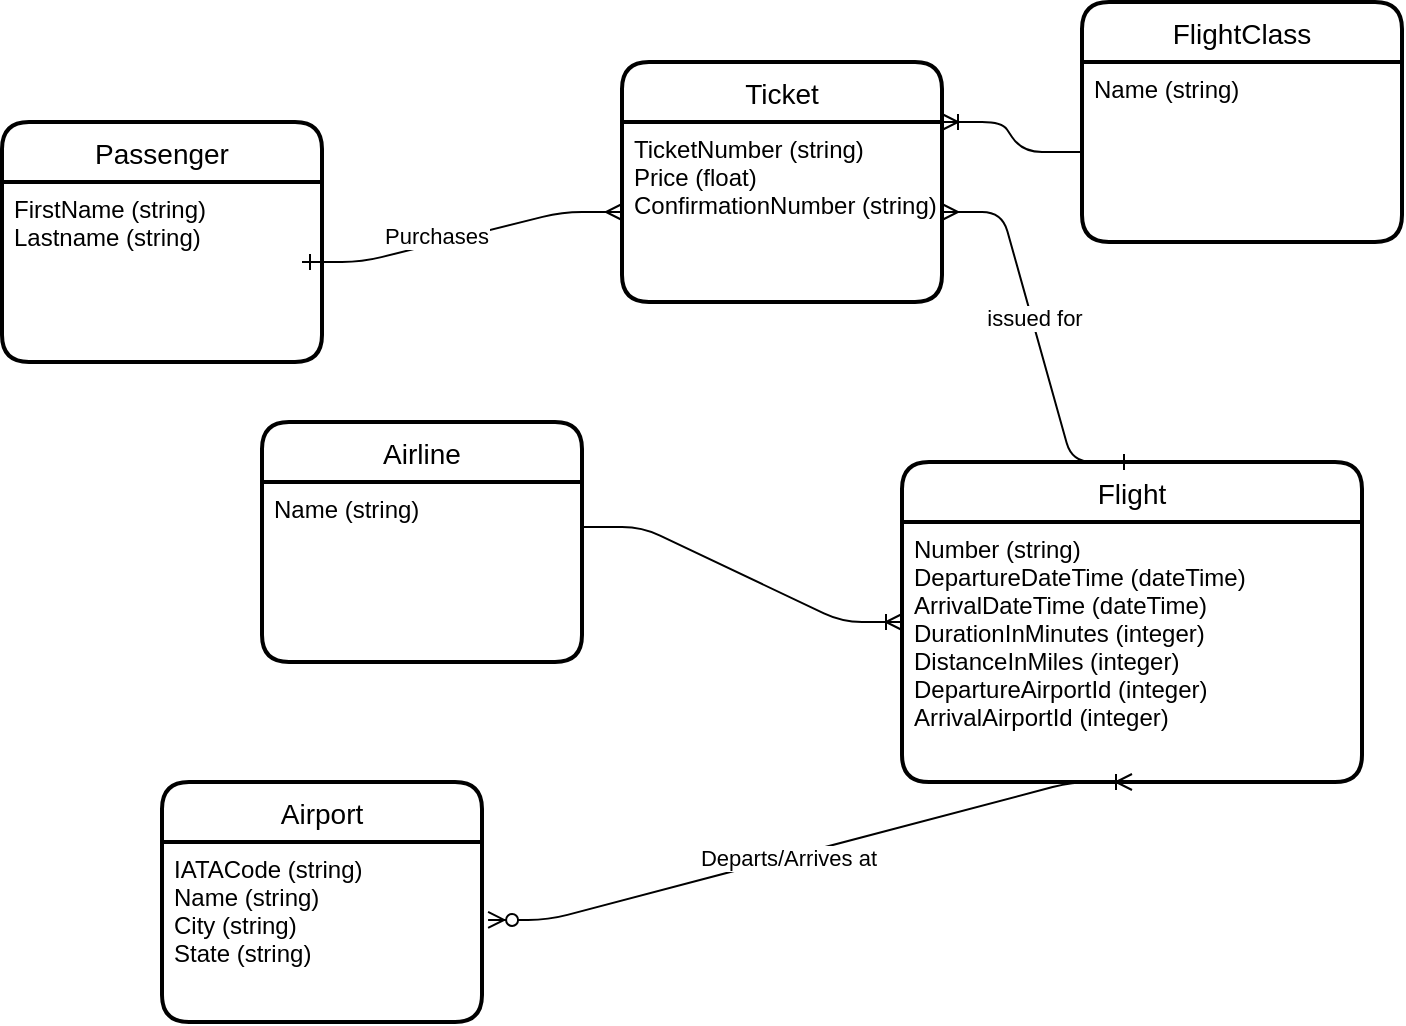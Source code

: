 <mxfile version="14.9.4" type="github" pages="3">
  <diagram id="EZObkGS9QzQuCz9Ap30U" name="Page-1">
    <mxGraphModel dx="786" dy="514" grid="1" gridSize="10" guides="1" tooltips="1" connect="1" arrows="1" fold="1" page="1" pageScale="1" pageWidth="827" pageHeight="1169" math="0" shadow="0">
      <root>
        <mxCell id="0" />
        <mxCell id="1" parent="0" />
        <mxCell id="BvSqqA-Ns_7lZcnDzXu2-1" value="Passenger" style="swimlane;childLayout=stackLayout;horizontal=1;startSize=30;horizontalStack=0;rounded=1;fontSize=14;fontStyle=0;strokeWidth=2;resizeParent=0;resizeLast=1;shadow=0;dashed=0;align=center;" parent="1" vertex="1">
          <mxGeometry x="60" y="80" width="160" height="120" as="geometry" />
        </mxCell>
        <mxCell id="BvSqqA-Ns_7lZcnDzXu2-2" value="FirstName (string)&#xa;Lastname (string)" style="align=left;strokeColor=none;fillColor=none;spacingLeft=4;fontSize=12;verticalAlign=top;resizable=0;rotatable=0;part=1;" parent="BvSqqA-Ns_7lZcnDzXu2-1" vertex="1">
          <mxGeometry y="30" width="160" height="90" as="geometry" />
        </mxCell>
        <mxCell id="dGBfbwqMi1PYN0YnQ5q4-1" value="Ticket" style="swimlane;childLayout=stackLayout;horizontal=1;startSize=30;horizontalStack=0;rounded=1;fontSize=14;fontStyle=0;strokeWidth=2;resizeParent=0;resizeLast=1;shadow=0;dashed=0;align=center;" parent="1" vertex="1">
          <mxGeometry x="370" y="50" width="160" height="120" as="geometry" />
        </mxCell>
        <mxCell id="dGBfbwqMi1PYN0YnQ5q4-2" value="TicketNumber (string)&#xa;Price (float)&#xa;ConfirmationNumber (string)" style="align=left;strokeColor=none;fillColor=none;spacingLeft=4;fontSize=12;verticalAlign=top;resizable=0;rotatable=0;part=1;" parent="dGBfbwqMi1PYN0YnQ5q4-1" vertex="1">
          <mxGeometry y="30" width="160" height="90" as="geometry" />
        </mxCell>
        <mxCell id="az964jHSQw0N_HPgpGKJ-1" value="" style="edgeStyle=entityRelationEdgeStyle;fontSize=12;html=1;endArrow=ERmany;startArrow=ERone;entryX=0;entryY=0.5;entryDx=0;entryDy=0;startFill=0;endFill=0;" parent="1" target="dGBfbwqMi1PYN0YnQ5q4-2" edge="1">
          <mxGeometry width="100" height="100" relative="1" as="geometry">
            <mxPoint x="210" y="150" as="sourcePoint" />
            <mxPoint x="310" y="50" as="targetPoint" />
          </mxGeometry>
        </mxCell>
        <mxCell id="az964jHSQw0N_HPgpGKJ-2" value="Purchases" style="edgeLabel;html=1;align=center;verticalAlign=middle;resizable=0;points=[];" parent="az964jHSQw0N_HPgpGKJ-1" vertex="1" connectable="0">
          <mxGeometry x="-0.153" y="4" relative="1" as="geometry">
            <mxPoint as="offset" />
          </mxGeometry>
        </mxCell>
        <mxCell id="az964jHSQw0N_HPgpGKJ-3" value="Flight" style="swimlane;childLayout=stackLayout;horizontal=1;startSize=30;horizontalStack=0;rounded=1;fontSize=14;fontStyle=0;strokeWidth=2;resizeParent=0;resizeLast=1;shadow=0;dashed=0;align=center;" parent="1" vertex="1">
          <mxGeometry x="510" y="250" width="230" height="160" as="geometry" />
        </mxCell>
        <mxCell id="az964jHSQw0N_HPgpGKJ-4" value="Number (string)&#xa;DepartureDateTime (dateTime)&#xa;ArrivalDateTime (dateTime)&#xa;DurationInMinutes (integer)&#xa;DistanceInMiles (integer)&#xa;DepartureAirportId (integer)&#xa;ArrivalAirportId (integer)" style="align=left;strokeColor=none;fillColor=none;spacingLeft=4;fontSize=12;verticalAlign=top;resizable=0;rotatable=0;part=1;" parent="az964jHSQw0N_HPgpGKJ-3" vertex="1">
          <mxGeometry y="30" width="230" height="130" as="geometry" />
        </mxCell>
        <mxCell id="az964jHSQw0N_HPgpGKJ-5" value="Airport" style="swimlane;childLayout=stackLayout;horizontal=1;startSize=30;horizontalStack=0;rounded=1;fontSize=14;fontStyle=0;strokeWidth=2;resizeParent=0;resizeLast=1;shadow=0;dashed=0;align=center;" parent="1" vertex="1">
          <mxGeometry x="140" y="410" width="160" height="120" as="geometry" />
        </mxCell>
        <mxCell id="az964jHSQw0N_HPgpGKJ-6" value="IATACode (string)&#xa;Name (string)&#xa;City (string)&#xa;State (string)" style="align=left;strokeColor=none;fillColor=none;spacingLeft=4;fontSize=12;verticalAlign=top;resizable=0;rotatable=0;part=1;" parent="az964jHSQw0N_HPgpGKJ-5" vertex="1">
          <mxGeometry y="30" width="160" height="90" as="geometry" />
        </mxCell>
        <mxCell id="az964jHSQw0N_HPgpGKJ-7" value="" style="edgeStyle=entityRelationEdgeStyle;fontSize=12;html=1;endArrow=ERone;startArrow=ERmany;entryX=0.5;entryY=0;entryDx=0;entryDy=0;exitX=1;exitY=0.5;exitDx=0;exitDy=0;startFill=0;endFill=0;" parent="1" source="dGBfbwqMi1PYN0YnQ5q4-2" target="az964jHSQw0N_HPgpGKJ-3" edge="1">
          <mxGeometry width="100" height="100" relative="1" as="geometry">
            <mxPoint x="220" y="180" as="sourcePoint" />
            <mxPoint x="320" y="80" as="targetPoint" />
          </mxGeometry>
        </mxCell>
        <mxCell id="az964jHSQw0N_HPgpGKJ-8" value="issued for" style="edgeLabel;html=1;align=center;verticalAlign=middle;resizable=0;points=[];" parent="az964jHSQw0N_HPgpGKJ-7" vertex="1" connectable="0">
          <mxGeometry x="-0.099" y="1" relative="1" as="geometry">
            <mxPoint as="offset" />
          </mxGeometry>
        </mxCell>
        <mxCell id="az964jHSQw0N_HPgpGKJ-9" value="" style="edgeStyle=entityRelationEdgeStyle;fontSize=12;html=1;endArrow=ERoneToMany;startArrow=ERzeroToMany;entryX=0.5;entryY=1;entryDx=0;entryDy=0;exitX=1.019;exitY=0.433;exitDx=0;exitDy=0;exitPerimeter=0;" parent="1" source="az964jHSQw0N_HPgpGKJ-6" target="az964jHSQw0N_HPgpGKJ-4" edge="1">
          <mxGeometry width="100" height="100" relative="1" as="geometry">
            <mxPoint x="290" y="380" as="sourcePoint" />
            <mxPoint x="390" y="280" as="targetPoint" />
          </mxGeometry>
        </mxCell>
        <mxCell id="az964jHSQw0N_HPgpGKJ-10" value="Departs/Arrives at" style="edgeLabel;html=1;align=center;verticalAlign=middle;resizable=0;points=[];" parent="az964jHSQw0N_HPgpGKJ-9" vertex="1" connectable="0">
          <mxGeometry x="-0.072" relative="1" as="geometry">
            <mxPoint as="offset" />
          </mxGeometry>
        </mxCell>
        <mxCell id="az964jHSQw0N_HPgpGKJ-11" value="Airline" style="swimlane;childLayout=stackLayout;horizontal=1;startSize=30;horizontalStack=0;rounded=1;fontSize=14;fontStyle=0;strokeWidth=2;resizeParent=0;resizeLast=1;shadow=0;dashed=0;align=center;" parent="1" vertex="1">
          <mxGeometry x="190" y="230" width="160" height="120" as="geometry" />
        </mxCell>
        <mxCell id="az964jHSQw0N_HPgpGKJ-12" value="Name (string)" style="align=left;strokeColor=none;fillColor=none;spacingLeft=4;fontSize=12;verticalAlign=top;resizable=0;rotatable=0;part=1;" parent="az964jHSQw0N_HPgpGKJ-11" vertex="1">
          <mxGeometry y="30" width="160" height="90" as="geometry" />
        </mxCell>
        <mxCell id="az964jHSQw0N_HPgpGKJ-13" value="" style="edgeStyle=entityRelationEdgeStyle;fontSize=12;html=1;endArrow=ERoneToMany;entryX=0;entryY=0.5;entryDx=0;entryDy=0;exitX=1;exitY=0.25;exitDx=0;exitDy=0;" parent="1" source="az964jHSQw0N_HPgpGKJ-12" target="az964jHSQw0N_HPgpGKJ-3" edge="1">
          <mxGeometry width="100" height="100" relative="1" as="geometry">
            <mxPoint x="350" y="340" as="sourcePoint" />
            <mxPoint x="450" y="240" as="targetPoint" />
          </mxGeometry>
        </mxCell>
        <mxCell id="az964jHSQw0N_HPgpGKJ-16" value="FlightClass" style="swimlane;childLayout=stackLayout;horizontal=1;startSize=30;horizontalStack=0;rounded=1;fontSize=14;fontStyle=0;strokeWidth=2;resizeParent=0;resizeLast=1;shadow=0;dashed=0;align=center;" parent="1" vertex="1">
          <mxGeometry x="600" y="20" width="160" height="120" as="geometry" />
        </mxCell>
        <mxCell id="az964jHSQw0N_HPgpGKJ-17" value="Name (string)" style="align=left;strokeColor=none;fillColor=none;spacingLeft=4;fontSize=12;verticalAlign=top;resizable=0;rotatable=0;part=1;" parent="az964jHSQw0N_HPgpGKJ-16" vertex="1">
          <mxGeometry y="30" width="160" height="90" as="geometry" />
        </mxCell>
        <mxCell id="az964jHSQw0N_HPgpGKJ-19" value="" style="edgeStyle=entityRelationEdgeStyle;fontSize=12;html=1;endArrow=ERoneToMany;entryX=1;entryY=0;entryDx=0;entryDy=0;exitX=0;exitY=0.5;exitDx=0;exitDy=0;" parent="1" source="az964jHSQw0N_HPgpGKJ-17" target="dGBfbwqMi1PYN0YnQ5q4-2" edge="1">
          <mxGeometry width="100" height="100" relative="1" as="geometry">
            <mxPoint x="350" y="300" as="sourcePoint" />
            <mxPoint x="450" y="200" as="targetPoint" />
          </mxGeometry>
        </mxCell>
      </root>
    </mxGraphModel>
  </diagram>
  <diagram id="7-kqGeH6-qy6gvltvWPt" name="Page-2">
    <mxGraphModel dx="786" dy="1683" grid="1" gridSize="10" guides="1" tooltips="1" connect="1" arrows="1" fold="1" page="1" pageScale="1" pageWidth="827" pageHeight="1169" math="0" shadow="0">
      <root>
        <mxCell id="GPeZBKfQg2-dEG_nfxHr-0" />
        <mxCell id="GPeZBKfQg2-dEG_nfxHr-1" parent="GPeZBKfQg2-dEG_nfxHr-0" />
        <mxCell id="GPeZBKfQg2-dEG_nfxHr-2" value="Customer" style="swimlane;childLayout=stackLayout;horizontal=1;startSize=30;horizontalStack=0;rounded=1;fontSize=14;fontStyle=0;strokeWidth=2;resizeParent=0;resizeLast=1;shadow=0;dashed=0;align=center;" parent="GPeZBKfQg2-dEG_nfxHr-1" vertex="1">
          <mxGeometry x="350" y="120" width="160" height="120" as="geometry" />
        </mxCell>
        <mxCell id="GPeZBKfQg2-dEG_nfxHr-3" value="FirstName (string)&#xa;LastName (string)&#xa;Email (string)&#xa;Phone (string)" style="align=left;strokeColor=none;fillColor=none;spacingLeft=4;fontSize=12;verticalAlign=top;resizable=0;rotatable=0;part=1;" parent="GPeZBKfQg2-dEG_nfxHr-2" vertex="1">
          <mxGeometry y="30" width="160" height="90" as="geometry" />
        </mxCell>
        <mxCell id="GPeZBKfQg2-dEG_nfxHr-4" value="Movie" style="swimlane;childLayout=stackLayout;horizontal=1;startSize=30;horizontalStack=0;rounded=1;fontSize=14;fontStyle=0;strokeWidth=2;resizeParent=0;resizeLast=1;shadow=0;dashed=0;align=center;" parent="GPeZBKfQg2-dEG_nfxHr-1" vertex="1">
          <mxGeometry x="50" y="120" width="160" height="120" as="geometry" />
        </mxCell>
        <mxCell id="GPeZBKfQg2-dEG_nfxHr-5" value="Barcode (string)&#xa;DailyRentalRate (Float)&#xa;NumberInStock (TINYINT)&#xa;" style="align=left;strokeColor=none;fillColor=none;spacingLeft=4;fontSize=12;verticalAlign=top;resizable=0;rotatable=0;part=1;" parent="GPeZBKfQg2-dEG_nfxHr-4" vertex="1">
          <mxGeometry y="30" width="160" height="90" as="geometry" />
        </mxCell>
        <mxCell id="GPeZBKfQg2-dEG_nfxHr-11" value="User" style="swimlane;childLayout=stackLayout;horizontal=1;startSize=30;horizontalStack=0;rounded=1;fontSize=14;fontStyle=0;strokeWidth=2;resizeParent=0;resizeLast=1;shadow=0;dashed=0;align=center;" parent="GPeZBKfQg2-dEG_nfxHr-1" vertex="1">
          <mxGeometry x="370" y="280" width="160" height="120" as="geometry" />
        </mxCell>
        <mxCell id="GPeZBKfQg2-dEG_nfxHr-12" value="Username (string)&#xa;Password (string)&#xa;" style="align=left;strokeColor=none;fillColor=none;spacingLeft=4;fontSize=12;verticalAlign=top;resizable=0;rotatable=0;part=1;" parent="GPeZBKfQg2-dEG_nfxHr-11" vertex="1">
          <mxGeometry y="30" width="160" height="90" as="geometry" />
        </mxCell>
        <mxCell id="GPeZBKfQg2-dEG_nfxHr-17" value="Rental" style="swimlane;childLayout=stackLayout;horizontal=1;startSize=30;horizontalStack=0;rounded=1;fontSize=14;fontStyle=0;strokeWidth=2;resizeParent=0;resizeLast=1;shadow=0;dashed=0;align=center;" parent="GPeZBKfQg2-dEG_nfxHr-1" vertex="1">
          <mxGeometry x="210" y="-50" width="160" height="120" as="geometry" />
        </mxCell>
        <mxCell id="GPeZBKfQg2-dEG_nfxHr-18" value="RentDate (date)&#xa;ReturnDate (date)" style="align=left;strokeColor=none;fillColor=none;spacingLeft=4;fontSize=12;verticalAlign=top;resizable=0;rotatable=0;part=1;" parent="GPeZBKfQg2-dEG_nfxHr-17" vertex="1">
          <mxGeometry y="30" width="160" height="90" as="geometry" />
        </mxCell>
        <mxCell id="GPeZBKfQg2-dEG_nfxHr-19" value="" style="edgeStyle=entityRelationEdgeStyle;fontSize=12;html=1;endArrow=ERmany;startArrow=ERone;exitX=0.413;exitY=-0.025;exitDx=0;exitDy=0;exitPerimeter=0;entryX=0;entryY=0.222;entryDx=0;entryDy=0;entryPerimeter=0;startFill=0;" parent="GPeZBKfQg2-dEG_nfxHr-1" source="GPeZBKfQg2-dEG_nfxHr-4" target="GPeZBKfQg2-dEG_nfxHr-18" edge="1">
          <mxGeometry width="100" height="100" relative="1" as="geometry">
            <mxPoint x="110" y="110" as="sourcePoint" />
            <mxPoint x="210" y="10" as="targetPoint" />
          </mxGeometry>
        </mxCell>
        <mxCell id="GPeZBKfQg2-dEG_nfxHr-20" value="" style="edgeStyle=entityRelationEdgeStyle;fontSize=12;html=1;endArrow=ERone;startArrow=ERmany;entryX=0.55;entryY=-0.042;entryDx=0;entryDy=0;entryPerimeter=0;exitX=1;exitY=0.25;exitDx=0;exitDy=0;endFill=0;" parent="GPeZBKfQg2-dEG_nfxHr-1" source="GPeZBKfQg2-dEG_nfxHr-18" target="GPeZBKfQg2-dEG_nfxHr-2" edge="1">
          <mxGeometry width="100" height="100" relative="1" as="geometry">
            <mxPoint x="370" y="100" as="sourcePoint" />
            <mxPoint x="470" as="targetPoint" />
          </mxGeometry>
        </mxCell>
        <mxCell id="GPeZBKfQg2-dEG_nfxHr-21" value="Coupon" style="swimlane;childLayout=stackLayout;horizontal=1;startSize=30;horizontalStack=0;rounded=1;fontSize=14;fontStyle=0;strokeWidth=2;resizeParent=0;resizeLast=1;shadow=0;dashed=0;align=center;" parent="GPeZBKfQg2-dEG_nfxHr-1" vertex="1">
          <mxGeometry x="380" y="-200" width="160" height="120" as="geometry" />
        </mxCell>
        <mxCell id="GPeZBKfQg2-dEG_nfxHr-22" value="Code&#xa;Description&#xa;Discount" style="align=left;strokeColor=none;fillColor=none;spacingLeft=4;fontSize=12;verticalAlign=top;resizable=0;rotatable=0;part=1;" parent="GPeZBKfQg2-dEG_nfxHr-21" vertex="1">
          <mxGeometry y="30" width="160" height="90" as="geometry" />
        </mxCell>
        <mxCell id="GPeZBKfQg2-dEG_nfxHr-23" value="" style="edgeStyle=entityRelationEdgeStyle;fontSize=12;html=1;endArrow=ERzeroToOne;startArrow=ERmany;exitX=0.394;exitY=-0.025;exitDx=0;exitDy=0;exitPerimeter=0;entryX=0;entryY=0.25;entryDx=0;entryDy=0;endFill=1;" parent="GPeZBKfQg2-dEG_nfxHr-1" source="GPeZBKfQg2-dEG_nfxHr-17" target="GPeZBKfQg2-dEG_nfxHr-22" edge="1">
          <mxGeometry width="100" height="100" relative="1" as="geometry">
            <mxPoint x="270" y="-40" as="sourcePoint" />
            <mxPoint x="370" y="-140" as="targetPoint" />
          </mxGeometry>
        </mxCell>
        <mxCell id="GPeZBKfQg2-dEG_nfxHr-25" value="applied to" style="text;html=1;align=center;verticalAlign=middle;resizable=0;points=[];autosize=1;strokeColor=none;" parent="GPeZBKfQg2-dEG_nfxHr-1" vertex="1">
          <mxGeometry x="285" y="-120" width="70" height="20" as="geometry" />
        </mxCell>
        <mxCell id="GPeZBKfQg2-dEG_nfxHr-26" value="Role" style="swimlane;childLayout=stackLayout;horizontal=1;startSize=30;horizontalStack=0;rounded=1;fontSize=14;fontStyle=0;strokeWidth=2;resizeParent=0;resizeLast=1;shadow=0;dashed=0;align=center;" parent="GPeZBKfQg2-dEG_nfxHr-1" vertex="1">
          <mxGeometry x="50" y="290" width="160" height="120" as="geometry" />
        </mxCell>
        <mxCell id="GPeZBKfQg2-dEG_nfxHr-27" value="Name (string)" style="align=left;strokeColor=none;fillColor=none;spacingLeft=4;fontSize=12;verticalAlign=top;resizable=0;rotatable=0;part=1;" parent="GPeZBKfQg2-dEG_nfxHr-26" vertex="1">
          <mxGeometry y="30" width="160" height="90" as="geometry" />
        </mxCell>
        <mxCell id="GPeZBKfQg2-dEG_nfxHr-28" value="" style="edgeStyle=entityRelationEdgeStyle;fontSize=12;html=1;endArrow=ERmany;entryX=0;entryY=0.75;entryDx=0;entryDy=0;endFill=0;startArrow=ERone;startFill=0;exitX=1;exitY=0.5;exitDx=0;exitDy=0;" parent="GPeZBKfQg2-dEG_nfxHr-1" source="GPeZBKfQg2-dEG_nfxHr-27" target="GPeZBKfQg2-dEG_nfxHr-11" edge="1">
          <mxGeometry width="100" height="100" relative="1" as="geometry">
            <mxPoint x="330" y="480" as="sourcePoint" />
            <mxPoint x="430" y="380" as="targetPoint" />
          </mxGeometry>
        </mxCell>
        <mxCell id="GPeZBKfQg2-dEG_nfxHr-30" value="belongs to" style="edgeLabel;html=1;align=center;verticalAlign=middle;resizable=0;points=[];" parent="GPeZBKfQg2-dEG_nfxHr-28" vertex="1" connectable="0">
          <mxGeometry x="0.02" y="2" relative="1" as="geometry">
            <mxPoint as="offset" />
          </mxGeometry>
        </mxCell>
      </root>
    </mxGraphModel>
  </diagram>
  <diagram id="gS4vJRMdSusDUU4DdeqX" name="Page-3">
    <mxGraphModel dx="786" dy="514" grid="1" gridSize="10" guides="1" tooltips="1" connect="1" arrows="1" fold="1" page="1" pageScale="1" pageWidth="827" pageHeight="1169" math="0" shadow="0">
      <root>
        <mxCell id="RjiiJJ7MbWjU7pn0RQHx-0" />
        <mxCell id="RjiiJJ7MbWjU7pn0RQHx-1" parent="RjiiJJ7MbWjU7pn0RQHx-0" />
        <mxCell id="RjiiJJ7MbWjU7pn0RQHx-32" value="Airport" style="whiteSpace=wrap;html=1;align=center;" parent="RjiiJJ7MbWjU7pn0RQHx-1" vertex="1">
          <mxGeometry x="80" y="140" width="100" height="40" as="geometry" />
        </mxCell>
        <mxCell id="RjiiJJ7MbWjU7pn0RQHx-33" value="name" style="ellipse;whiteSpace=wrap;html=1;align=center;" parent="RjiiJJ7MbWjU7pn0RQHx-1" vertex="1">
          <mxGeometry x="130" y="70" width="50" height="40" as="geometry" />
        </mxCell>
        <mxCell id="RjiiJJ7MbWjU7pn0RQHx-34" value="state" style="ellipse;whiteSpace=wrap;html=1;align=center;" parent="RjiiJJ7MbWjU7pn0RQHx-1" vertex="1">
          <mxGeometry x="190" y="50" width="50" height="40" as="geometry" />
        </mxCell>
        <mxCell id="RjiiJJ7MbWjU7pn0RQHx-35" value="city" style="ellipse;whiteSpace=wrap;html=1;align=center;" parent="RjiiJJ7MbWjU7pn0RQHx-1" vertex="1">
          <mxGeometry x="90" y="20" width="50" height="40" as="geometry" />
        </mxCell>
        <mxCell id="RjiiJJ7MbWjU7pn0RQHx-36" value="airportCode" style="ellipse;whiteSpace=wrap;html=1;align=center;fontStyle=4;" parent="RjiiJJ7MbWjU7pn0RQHx-1" vertex="1">
          <mxGeometry x="10" y="70" width="100" height="40" as="geometry" />
        </mxCell>
        <mxCell id="RjiiJJ7MbWjU7pn0RQHx-41" value="" style="endArrow=none;html=1;rounded=0;exitX=0.5;exitY=1;exitDx=0;exitDy=0;" parent="RjiiJJ7MbWjU7pn0RQHx-1" source="RjiiJJ7MbWjU7pn0RQHx-35" edge="1">
          <mxGeometry relative="1" as="geometry">
            <mxPoint x="110" y="60" as="sourcePoint" />
            <mxPoint x="121" y="140" as="targetPoint" />
          </mxGeometry>
        </mxCell>
        <mxCell id="RjiiJJ7MbWjU7pn0RQHx-42" value="" style="endArrow=none;html=1;rounded=0;exitX=0.6;exitY=1;exitDx=0;exitDy=0;exitPerimeter=0;entryX=0.25;entryY=0;entryDx=0;entryDy=0;" parent="RjiiJJ7MbWjU7pn0RQHx-1" source="RjiiJJ7MbWjU7pn0RQHx-36" target="RjiiJJ7MbWjU7pn0RQHx-32" edge="1">
          <mxGeometry relative="1" as="geometry">
            <mxPoint x="125" y="70" as="sourcePoint" />
            <mxPoint x="131" y="150" as="targetPoint" />
          </mxGeometry>
        </mxCell>
        <mxCell id="RjiiJJ7MbWjU7pn0RQHx-43" value="" style="endArrow=none;html=1;rounded=0;exitX=0.5;exitY=1;exitDx=0;exitDy=0;entryX=0.5;entryY=0;entryDx=0;entryDy=0;" parent="RjiiJJ7MbWjU7pn0RQHx-1" source="RjiiJJ7MbWjU7pn0RQHx-33" target="RjiiJJ7MbWjU7pn0RQHx-32" edge="1">
          <mxGeometry relative="1" as="geometry">
            <mxPoint x="135" y="80" as="sourcePoint" />
            <mxPoint x="141" y="160" as="targetPoint" />
          </mxGeometry>
        </mxCell>
        <mxCell id="RjiiJJ7MbWjU7pn0RQHx-44" value="" style="endArrow=none;html=1;rounded=0;exitX=0.28;exitY=1;exitDx=0;exitDy=0;exitPerimeter=0;entryX=0.75;entryY=0;entryDx=0;entryDy=0;" parent="RjiiJJ7MbWjU7pn0RQHx-1" source="RjiiJJ7MbWjU7pn0RQHx-34" target="RjiiJJ7MbWjU7pn0RQHx-32" edge="1">
          <mxGeometry relative="1" as="geometry">
            <mxPoint x="145" y="90" as="sourcePoint" />
            <mxPoint x="151" y="170" as="targetPoint" />
          </mxGeometry>
        </mxCell>
        <mxCell id="RjiiJJ7MbWjU7pn0RQHx-45" value="AirplaneType" style="whiteSpace=wrap;html=1;align=center;" parent="RjiiJJ7MbWjU7pn0RQHx-1" vertex="1">
          <mxGeometry x="90" y="400" width="100" height="40" as="geometry" />
        </mxCell>
        <mxCell id="RjiiJJ7MbWjU7pn0RQHx-46" value="max-seats" style="ellipse;whiteSpace=wrap;html=1;align=center;" parent="RjiiJJ7MbWjU7pn0RQHx-1" vertex="1">
          <mxGeometry x="140" y="330" width="50" height="40" as="geometry" />
        </mxCell>
        <mxCell id="RjiiJJ7MbWjU7pn0RQHx-48" value="company" style="ellipse;whiteSpace=wrap;html=1;align=center;" parent="RjiiJJ7MbWjU7pn0RQHx-1" vertex="1">
          <mxGeometry x="215" y="340" width="65" height="40" as="geometry" />
        </mxCell>
        <mxCell id="RjiiJJ7MbWjU7pn0RQHx-49" value="typeName" style="ellipse;whiteSpace=wrap;html=1;align=center;fontStyle=4;" parent="RjiiJJ7MbWjU7pn0RQHx-1" vertex="1">
          <mxGeometry x="20" y="330" width="100" height="40" as="geometry" />
        </mxCell>
        <mxCell id="RjiiJJ7MbWjU7pn0RQHx-50" value="" style="endArrow=none;html=1;rounded=0;exitX=0.5;exitY=1;exitDx=0;exitDy=0;" parent="RjiiJJ7MbWjU7pn0RQHx-1" source="RjiiJJ7MbWjU7pn0RQHx-48" target="RjiiJJ7MbWjU7pn0RQHx-45" edge="1">
          <mxGeometry relative="1" as="geometry">
            <mxPoint x="120" y="320" as="sourcePoint" />
            <mxPoint x="165" y="397" as="targetPoint" />
          </mxGeometry>
        </mxCell>
        <mxCell id="RjiiJJ7MbWjU7pn0RQHx-51" value="" style="endArrow=none;html=1;rounded=0;exitX=0.6;exitY=1;exitDx=0;exitDy=0;exitPerimeter=0;entryX=0.25;entryY=0;entryDx=0;entryDy=0;" parent="RjiiJJ7MbWjU7pn0RQHx-1" source="RjiiJJ7MbWjU7pn0RQHx-49" target="RjiiJJ7MbWjU7pn0RQHx-45" edge="1">
          <mxGeometry relative="1" as="geometry">
            <mxPoint x="135" y="330" as="sourcePoint" />
            <mxPoint x="141" y="410" as="targetPoint" />
          </mxGeometry>
        </mxCell>
        <mxCell id="RjiiJJ7MbWjU7pn0RQHx-52" value="" style="endArrow=none;html=1;rounded=0;exitX=0.5;exitY=1;exitDx=0;exitDy=0;entryX=0.5;entryY=0;entryDx=0;entryDy=0;" parent="RjiiJJ7MbWjU7pn0RQHx-1" source="RjiiJJ7MbWjU7pn0RQHx-46" target="RjiiJJ7MbWjU7pn0RQHx-45" edge="1">
          <mxGeometry relative="1" as="geometry">
            <mxPoint x="145" y="340" as="sourcePoint" />
            <mxPoint x="151" y="420" as="targetPoint" />
          </mxGeometry>
        </mxCell>
        <mxCell id="RjiiJJ7MbWjU7pn0RQHx-54" value="CAN LAND" style="shape=rhombus;perimeter=rhombusPerimeter;whiteSpace=wrap;html=1;align=center;" parent="RjiiJJ7MbWjU7pn0RQHx-1" vertex="1">
          <mxGeometry x="80" y="240" width="100" height="50" as="geometry" />
        </mxCell>
        <mxCell id="RjiiJJ7MbWjU7pn0RQHx-55" value="" style="endArrow=none;html=1;rounded=0;exitX=0.5;exitY=1;exitDx=0;exitDy=0;" parent="RjiiJJ7MbWjU7pn0RQHx-1" source="RjiiJJ7MbWjU7pn0RQHx-54" edge="1">
          <mxGeometry relative="1" as="geometry">
            <mxPoint x="130" y="290" as="sourcePoint" />
            <mxPoint x="130" y="400" as="targetPoint" />
          </mxGeometry>
        </mxCell>
        <mxCell id="RjiiJJ7MbWjU7pn0RQHx-58" value="" style="endArrow=none;html=1;rounded=0;entryX=0.5;entryY=0;entryDx=0;entryDy=0;" parent="RjiiJJ7MbWjU7pn0RQHx-1" target="RjiiJJ7MbWjU7pn0RQHx-54" edge="1">
          <mxGeometry relative="1" as="geometry">
            <mxPoint x="129" y="180" as="sourcePoint" />
            <mxPoint x="129" y="250" as="targetPoint" />
          </mxGeometry>
        </mxCell>
        <mxCell id="RjiiJJ7MbWjU7pn0RQHx-60" value="Airplane" style="whiteSpace=wrap;html=1;align=center;" parent="RjiiJJ7MbWjU7pn0RQHx-1" vertex="1">
          <mxGeometry x="90" y="630" width="100" height="40" as="geometry" />
        </mxCell>
        <mxCell id="RjiiJJ7MbWjU7pn0RQHx-61" value="airplaneID" style="ellipse;whiteSpace=wrap;html=1;align=center;fontStyle=4;" parent="RjiiJJ7MbWjU7pn0RQHx-1" vertex="1">
          <mxGeometry x="30" y="560" width="80" height="37" as="geometry" />
        </mxCell>
        <mxCell id="RjiiJJ7MbWjU7pn0RQHx-63" value="TYPE" style="shape=rhombus;perimeter=rhombusPerimeter;whiteSpace=wrap;html=1;align=center;" parent="RjiiJJ7MbWjU7pn0RQHx-1" vertex="1">
          <mxGeometry x="85" y="500" width="110" height="50" as="geometry" />
        </mxCell>
        <mxCell id="RjiiJJ7MbWjU7pn0RQHx-64" value="" style="endArrow=none;html=1;rounded=0;exitX=0.5;exitY=1;exitDx=0;exitDy=0;entryX=0.5;entryY=0;entryDx=0;entryDy=0;" parent="RjiiJJ7MbWjU7pn0RQHx-1" source="RjiiJJ7MbWjU7pn0RQHx-45" target="RjiiJJ7MbWjU7pn0RQHx-63" edge="1">
          <mxGeometry relative="1" as="geometry">
            <mxPoint x="139" y="440" as="sourcePoint" />
            <mxPoint x="139" y="550" as="targetPoint" />
          </mxGeometry>
        </mxCell>
        <mxCell id="RjiiJJ7MbWjU7pn0RQHx-66" value="" style="endArrow=none;html=1;rounded=0;exitX=0.5;exitY=1;exitDx=0;exitDy=0;entryX=0.5;entryY=0;entryDx=0;entryDy=0;" parent="RjiiJJ7MbWjU7pn0RQHx-1" target="RjiiJJ7MbWjU7pn0RQHx-60" edge="1">
          <mxGeometry relative="1" as="geometry">
            <mxPoint x="140" y="550" as="sourcePoint" />
            <mxPoint x="140" y="610" as="targetPoint" />
          </mxGeometry>
        </mxCell>
        <mxCell id="RjiiJJ7MbWjU7pn0RQHx-67" value="" style="endArrow=none;html=1;rounded=0;exitX=1;exitY=1;exitDx=0;exitDy=0;" parent="RjiiJJ7MbWjU7pn0RQHx-1" source="RjiiJJ7MbWjU7pn0RQHx-61" target="RjiiJJ7MbWjU7pn0RQHx-60" edge="1">
          <mxGeometry relative="1" as="geometry">
            <mxPoint x="100" y="610" as="sourcePoint" />
            <mxPoint x="69.5" y="670" as="targetPoint" />
          </mxGeometry>
        </mxCell>
        <mxCell id="RjiiJJ7MbWjU7pn0RQHx-68" value="numberOfSeats" style="ellipse;whiteSpace=wrap;html=1;align=center;" parent="RjiiJJ7MbWjU7pn0RQHx-1" vertex="1">
          <mxGeometry x="160" y="557" width="100" height="40" as="geometry" />
        </mxCell>
        <mxCell id="RjiiJJ7MbWjU7pn0RQHx-69" value="" style="endArrow=none;html=1;rounded=0;exitX=0;exitY=1;exitDx=0;exitDy=0;entryX=0.63;entryY=0.025;entryDx=0;entryDy=0;entryPerimeter=0;" parent="RjiiJJ7MbWjU7pn0RQHx-1" source="RjiiJJ7MbWjU7pn0RQHx-68" target="RjiiJJ7MbWjU7pn0RQHx-60" edge="1">
          <mxGeometry relative="1" as="geometry">
            <mxPoint x="150" y="560" as="sourcePoint" />
            <mxPoint x="150" y="640" as="targetPoint" />
          </mxGeometry>
        </mxCell>
        <mxCell id="RjiiJJ7MbWjU7pn0RQHx-70" value="Flight" style="whiteSpace=wrap;html=1;align=center;" parent="RjiiJJ7MbWjU7pn0RQHx-1" vertex="1">
          <mxGeometry x="590" y="400" width="100" height="40" as="geometry" />
        </mxCell>
        <mxCell id="RjiiJJ7MbWjU7pn0RQHx-71" value="airline" style="ellipse;whiteSpace=wrap;html=1;align=center;" parent="RjiiJJ7MbWjU7pn0RQHx-1" vertex="1">
          <mxGeometry x="540" y="320" width="70" height="40" as="geometry" />
        </mxCell>
        <mxCell id="RjiiJJ7MbWjU7pn0RQHx-72" value="number" style="ellipse;whiteSpace=wrap;html=1;align=center;fontStyle=4;" parent="RjiiJJ7MbWjU7pn0RQHx-1" vertex="1">
          <mxGeometry x="490" y="370" width="80" height="40" as="geometry" />
        </mxCell>
        <mxCell id="RjiiJJ7MbWjU7pn0RQHx-73" value="weekdays" style="ellipse;whiteSpace=wrap;html=1;align=center;" parent="RjiiJJ7MbWjU7pn0RQHx-1" vertex="1">
          <mxGeometry x="690" y="320" width="70" height="40" as="geometry" />
        </mxCell>
        <mxCell id="RjiiJJ7MbWjU7pn0RQHx-74" value="FlightLeg" style="shape=ext;margin=3;double=1;whiteSpace=wrap;html=1;align=center;" parent="RjiiJJ7MbWjU7pn0RQHx-1" vertex="1">
          <mxGeometry x="580" y="140" width="100" height="40" as="geometry" />
        </mxCell>
        <mxCell id="RjiiJJ7MbWjU7pn0RQHx-76" value="" style="endArrow=none;html=1;rounded=0;exitX=0.5;exitY=1;exitDx=0;exitDy=0;entryX=0.5;entryY=0;entryDx=0;entryDy=0;" parent="RjiiJJ7MbWjU7pn0RQHx-1" source="RjiiJJ7MbWjU7pn0RQHx-74" target="RjiiJJ7MbWjU7pn0RQHx-78" edge="1">
          <mxGeometry relative="1" as="geometry">
            <mxPoint x="570" y="250" as="sourcePoint" />
            <mxPoint x="630" y="220" as="targetPoint" />
          </mxGeometry>
        </mxCell>
        <mxCell id="RjiiJJ7MbWjU7pn0RQHx-78" value="LEGS" style="shape=rhombus;double=1;perimeter=rhombusPerimeter;whiteSpace=wrap;html=1;align=center;" parent="RjiiJJ7MbWjU7pn0RQHx-1" vertex="1">
          <mxGeometry x="585" y="240" width="90" height="60" as="geometry" />
        </mxCell>
        <mxCell id="RjiiJJ7MbWjU7pn0RQHx-80" value="" style="endArrow=none;html=1;rounded=0;exitX=0.5;exitY=1;exitDx=0;exitDy=0;" parent="RjiiJJ7MbWjU7pn0RQHx-1" source="RjiiJJ7MbWjU7pn0RQHx-78" edge="1">
          <mxGeometry relative="1" as="geometry">
            <mxPoint x="629.5" y="300" as="sourcePoint" />
            <mxPoint x="633" y="400" as="targetPoint" />
          </mxGeometry>
        </mxCell>
        <mxCell id="RjiiJJ7MbWjU7pn0RQHx-81" value="" style="endArrow=none;html=1;rounded=0;entryX=0;entryY=0.75;entryDx=0;entryDy=0;" parent="RjiiJJ7MbWjU7pn0RQHx-1" source="RjiiJJ7MbWjU7pn0RQHx-72" target="RjiiJJ7MbWjU7pn0RQHx-70" edge="1">
          <mxGeometry relative="1" as="geometry">
            <mxPoint x="300" y="260" as="sourcePoint" />
            <mxPoint x="460" y="260" as="targetPoint" />
          </mxGeometry>
        </mxCell>
        <mxCell id="RjiiJJ7MbWjU7pn0RQHx-82" value="" style="endArrow=none;html=1;rounded=0;entryX=0.07;entryY=0.025;entryDx=0;entryDy=0;exitX=0.729;exitY=0.95;exitDx=0;exitDy=0;exitPerimeter=0;entryPerimeter=0;" parent="RjiiJJ7MbWjU7pn0RQHx-1" source="RjiiJJ7MbWjU7pn0RQHx-71" target="RjiiJJ7MbWjU7pn0RQHx-70" edge="1">
          <mxGeometry relative="1" as="geometry">
            <mxPoint x="564.0" y="416.0" as="sourcePoint" />
            <mxPoint x="600" y="440" as="targetPoint" />
          </mxGeometry>
        </mxCell>
        <mxCell id="RjiiJJ7MbWjU7pn0RQHx-83" value="" style="endArrow=none;html=1;rounded=0;exitX=0;exitY=1;exitDx=0;exitDy=0;" parent="RjiiJJ7MbWjU7pn0RQHx-1" source="RjiiJJ7MbWjU7pn0RQHx-73" edge="1">
          <mxGeometry relative="1" as="geometry">
            <mxPoint x="574.0" y="426.0" as="sourcePoint" />
            <mxPoint x="650" y="400" as="targetPoint" />
          </mxGeometry>
        </mxCell>
        <mxCell id="RjiiJJ7MbWjU7pn0RQHx-84" value="LegInstance" style="shape=ext;margin=3;double=1;whiteSpace=wrap;html=1;align=center;" parent="RjiiJJ7MbWjU7pn0RQHx-1" vertex="1">
          <mxGeometry x="580" y="630" width="100" height="40" as="geometry" />
        </mxCell>
        <mxCell id="RjiiJJ7MbWjU7pn0RQHx-87" value="ArrivalAirport" style="shape=rhombus;perimeter=rhombusPerimeter;whiteSpace=wrap;html=1;align=center;" parent="RjiiJJ7MbWjU7pn0RQHx-1" vertex="1">
          <mxGeometry x="320" y="160" width="120" height="60" as="geometry" />
        </mxCell>
        <mxCell id="RjiiJJ7MbWjU7pn0RQHx-88" value="DepartureAirport" style="shape=rhombus;perimeter=rhombusPerimeter;whiteSpace=wrap;html=1;align=center;" parent="RjiiJJ7MbWjU7pn0RQHx-1" vertex="1">
          <mxGeometry x="320" y="50" width="120" height="60" as="geometry" />
        </mxCell>
        <mxCell id="RjiiJJ7MbWjU7pn0RQHx-89" value="departureTime&lt;span style=&quot;color: rgba(0 , 0 , 0 , 0) ; font-family: monospace ; font-size: 0px&quot;&gt;%3CmxGraphModel%3E%3Croot%3E%3CmxCell%20id%3D%220%22%2F%3E%3CmxCell%20id%3D%221%22%20parent%3D%220%22%2F%3E%3CmxCell%20id%3D%222%22%20value%3D%22%22%20style%3D%22endArrow%3Dnone%3Bhtml%3D1%3Brounded%3D0%3BentryX%3D0%3BentryY%3D0.75%3BentryDx%3D0%3BentryDy%3D0%3B%22%20edge%3D%221%22%20parent%3D%221%22%3E%3CmxGeometry%20relative%3D%221%22%20as%3D%22geometry%22%3E%3CmxPoint%20x%3D%22554.0%22%20y%3D%22406.0%22%20as%3D%22sourcePoint%22%2F%3E%3CmxPoint%20x%3D%22590%22%20y%3D%22430%22%20as%3D%22targetPoint%22%2F%3E%3C%2FmxGeometry%3E%3C%2FmxCell%3E%3C%2Froot%3E%3C%2FmxGraphModel%3E&lt;/span&gt;" style="ellipse;whiteSpace=wrap;html=1;align=center;" parent="RjiiJJ7MbWjU7pn0RQHx-1" vertex="1">
          <mxGeometry x="430" y="10" width="100" height="40" as="geometry" />
        </mxCell>
        <mxCell id="RjiiJJ7MbWjU7pn0RQHx-91" value="arrivalTime" style="ellipse;whiteSpace=wrap;html=1;align=center;" parent="RjiiJJ7MbWjU7pn0RQHx-1" vertex="1">
          <mxGeometry x="430" y="120" width="100" height="40" as="geometry" />
        </mxCell>
        <mxCell id="RjiiJJ7MbWjU7pn0RQHx-93" value="" style="endArrow=none;html=1;rounded=0;exitX=1;exitY=0.25;exitDx=0;exitDy=0;entryX=0;entryY=0.5;entryDx=0;entryDy=0;" parent="RjiiJJ7MbWjU7pn0RQHx-1" source="RjiiJJ7MbWjU7pn0RQHx-32" target="RjiiJJ7MbWjU7pn0RQHx-88" edge="1">
          <mxGeometry relative="1" as="geometry">
            <mxPoint x="300" y="280" as="sourcePoint" />
            <mxPoint x="460" y="280" as="targetPoint" />
          </mxGeometry>
        </mxCell>
        <mxCell id="RjiiJJ7MbWjU7pn0RQHx-94" value="1" style="resizable=0;html=1;align=right;verticalAlign=bottom;" parent="RjiiJJ7MbWjU7pn0RQHx-93" connectable="0" vertex="1">
          <mxGeometry x="1" relative="1" as="geometry" />
        </mxCell>
        <mxCell id="RjiiJJ7MbWjU7pn0RQHx-95" value="" style="endArrow=none;html=1;rounded=0;exitX=1;exitY=0.5;exitDx=0;exitDy=0;entryX=0;entryY=0.5;entryDx=0;entryDy=0;" parent="RjiiJJ7MbWjU7pn0RQHx-1" source="RjiiJJ7MbWjU7pn0RQHx-32" target="RjiiJJ7MbWjU7pn0RQHx-87" edge="1">
          <mxGeometry relative="1" as="geometry">
            <mxPoint x="190" y="160" as="sourcePoint" />
            <mxPoint x="330" y="90" as="targetPoint" />
          </mxGeometry>
        </mxCell>
        <mxCell id="RjiiJJ7MbWjU7pn0RQHx-96" value="1" style="resizable=0;html=1;align=right;verticalAlign=bottom;" parent="RjiiJJ7MbWjU7pn0RQHx-95" connectable="0" vertex="1">
          <mxGeometry x="1" relative="1" as="geometry" />
        </mxCell>
        <mxCell id="RjiiJJ7MbWjU7pn0RQHx-98" value="" style="endArrow=none;html=1;rounded=0;exitX=1;exitY=0;exitDx=0;exitDy=0;entryX=0.24;entryY=0.925;entryDx=0;entryDy=0;entryPerimeter=0;" parent="RjiiJJ7MbWjU7pn0RQHx-1" source="RjiiJJ7MbWjU7pn0RQHx-88" target="RjiiJJ7MbWjU7pn0RQHx-89" edge="1">
          <mxGeometry relative="1" as="geometry">
            <mxPoint x="300" y="280" as="sourcePoint" />
            <mxPoint x="460" y="280" as="targetPoint" />
          </mxGeometry>
        </mxCell>
        <mxCell id="RjiiJJ7MbWjU7pn0RQHx-99" value="" style="endArrow=none;html=1;rounded=0;exitX=1;exitY=0;exitDx=0;exitDy=0;entryX=0;entryY=1;entryDx=0;entryDy=0;" parent="RjiiJJ7MbWjU7pn0RQHx-1" source="RjiiJJ7MbWjU7pn0RQHx-87" target="RjiiJJ7MbWjU7pn0RQHx-91" edge="1">
          <mxGeometry relative="1" as="geometry">
            <mxPoint x="420" y="75" as="sourcePoint" />
            <mxPoint x="464" y="57" as="targetPoint" />
          </mxGeometry>
        </mxCell>
        <mxCell id="RjiiJJ7MbWjU7pn0RQHx-100" value="" style="shape=link;html=1;rounded=0;exitX=1;exitY=0.5;exitDx=0;exitDy=0;entryX=0;entryY=0;entryDx=0;entryDy=0;" parent="RjiiJJ7MbWjU7pn0RQHx-1" source="RjiiJJ7MbWjU7pn0RQHx-88" target="RjiiJJ7MbWjU7pn0RQHx-74" edge="1">
          <mxGeometry relative="1" as="geometry">
            <mxPoint x="300" y="130" as="sourcePoint" />
            <mxPoint x="460" y="130" as="targetPoint" />
          </mxGeometry>
        </mxCell>
        <mxCell id="RjiiJJ7MbWjU7pn0RQHx-101" value="1" style="resizable=0;html=1;align=right;verticalAlign=bottom;" parent="RjiiJJ7MbWjU7pn0RQHx-100" connectable="0" vertex="1">
          <mxGeometry x="1" relative="1" as="geometry" />
        </mxCell>
        <mxCell id="RjiiJJ7MbWjU7pn0RQHx-102" value="" style="shape=link;html=1;rounded=0;exitX=1;exitY=0.5;exitDx=0;exitDy=0;entryX=0;entryY=0.75;entryDx=0;entryDy=0;" parent="RjiiJJ7MbWjU7pn0RQHx-1" source="RjiiJJ7MbWjU7pn0RQHx-87" target="RjiiJJ7MbWjU7pn0RQHx-74" edge="1">
          <mxGeometry relative="1" as="geometry">
            <mxPoint x="450" y="90" as="sourcePoint" />
            <mxPoint x="590" y="150" as="targetPoint" />
          </mxGeometry>
        </mxCell>
        <mxCell id="RjiiJJ7MbWjU7pn0RQHx-103" value="1" style="resizable=0;html=1;align=right;verticalAlign=bottom;" parent="RjiiJJ7MbWjU7pn0RQHx-102" connectable="0" vertex="1">
          <mxGeometry x="1" relative="1" as="geometry" />
        </mxCell>
        <mxCell id="RjiiJJ7MbWjU7pn0RQHx-104" value="" style="endArrow=none;html=1;rounded=0;exitX=0.29;exitY=1;exitDx=0;exitDy=0;exitPerimeter=0;entryX=0.75;entryY=0;entryDx=0;entryDy=0;" parent="RjiiJJ7MbWjU7pn0RQHx-1" target="RjiiJJ7MbWjU7pn0RQHx-74" edge="1">
          <mxGeometry relative="1" as="geometry">
            <mxPoint x="679" y="100" as="sourcePoint" />
            <mxPoint x="115" y="150" as="targetPoint" />
          </mxGeometry>
        </mxCell>
        <mxCell id="RjiiJJ7MbWjU7pn0RQHx-105" value="&lt;span style=&quot;border-bottom: 1px dotted&quot;&gt;legNumber&lt;/span&gt;" style="ellipse;whiteSpace=wrap;html=1;align=center;gradientColor=none;" parent="RjiiJJ7MbWjU7pn0RQHx-1" vertex="1">
          <mxGeometry x="640" y="60" width="100" height="40" as="geometry" />
        </mxCell>
        <mxCell id="RjiiJJ7MbWjU7pn0RQHx-109" value="&lt;span style=&quot;border-bottom: 1px dotted&quot;&gt;date&lt;/span&gt;" style="ellipse;whiteSpace=wrap;html=1;align=center;gradientColor=none;" parent="RjiiJJ7MbWjU7pn0RQHx-1" vertex="1">
          <mxGeometry x="640" y="570" width="50" height="30" as="geometry" />
        </mxCell>
        <mxCell id="RjiiJJ7MbWjU7pn0RQHx-110" value="no.of-avai seats" style="ellipse;whiteSpace=wrap;html=1;align=center;gradientColor=none;" parent="RjiiJJ7MbWjU7pn0RQHx-1" vertex="1">
          <mxGeometry x="650" y="710" width="100" height="40" as="geometry" />
        </mxCell>
        <mxCell id="RjiiJJ7MbWjU7pn0RQHx-111" value="" style="endArrow=none;html=1;rounded=0;entryX=0.5;entryY=0;entryDx=0;entryDy=0;exitX=0;exitY=1;exitDx=0;exitDy=0;" parent="RjiiJJ7MbWjU7pn0RQHx-1" source="RjiiJJ7MbWjU7pn0RQHx-109" target="RjiiJJ7MbWjU7pn0RQHx-84" edge="1">
          <mxGeometry relative="1" as="geometry">
            <mxPoint x="601.03" y="368" as="sourcePoint" />
            <mxPoint x="607" y="411" as="targetPoint" />
            <Array as="points">
              <mxPoint x="630" y="630" />
            </Array>
          </mxGeometry>
        </mxCell>
        <mxCell id="RjiiJJ7MbWjU7pn0RQHx-113" value="" style="endArrow=none;html=1;rounded=0;exitX=0.5;exitY=0;exitDx=0;exitDy=0;" parent="RjiiJJ7MbWjU7pn0RQHx-1" source="RjiiJJ7MbWjU7pn0RQHx-110" edge="1">
          <mxGeometry relative="1" as="geometry">
            <mxPoint x="300" y="560" as="sourcePoint" />
            <mxPoint x="630" y="670" as="targetPoint" />
          </mxGeometry>
        </mxCell>
        <mxCell id="RjiiJJ7MbWjU7pn0RQHx-114" value="Assigned" style="shape=rhombus;perimeter=rhombusPerimeter;whiteSpace=wrap;html=1;align=center;gradientColor=none;" parent="RjiiJJ7MbWjU7pn0RQHx-1" vertex="1">
          <mxGeometry x="330" y="620" width="120" height="60" as="geometry" />
        </mxCell>
        <mxCell id="RjiiJJ7MbWjU7pn0RQHx-115" value="" style="endArrow=none;html=1;rounded=0;exitX=1;exitY=0.5;exitDx=0;exitDy=0;entryX=0;entryY=0.5;entryDx=0;entryDy=0;" parent="RjiiJJ7MbWjU7pn0RQHx-1" source="RjiiJJ7MbWjU7pn0RQHx-60" target="RjiiJJ7MbWjU7pn0RQHx-114" edge="1">
          <mxGeometry relative="1" as="geometry">
            <mxPoint x="300" y="540" as="sourcePoint" />
            <mxPoint x="460" y="540" as="targetPoint" />
          </mxGeometry>
        </mxCell>
        <mxCell id="RjiiJJ7MbWjU7pn0RQHx-116" value="1" style="resizable=0;html=1;align=right;verticalAlign=bottom;" parent="RjiiJJ7MbWjU7pn0RQHx-115" connectable="0" vertex="1">
          <mxGeometry x="1" relative="1" as="geometry" />
        </mxCell>
        <mxCell id="RjiiJJ7MbWjU7pn0RQHx-117" value="" style="shape=link;html=1;rounded=0;entryX=0;entryY=0.5;entryDx=0;entryDy=0;" parent="RjiiJJ7MbWjU7pn0RQHx-1" target="RjiiJJ7MbWjU7pn0RQHx-84" edge="1">
          <mxGeometry relative="1" as="geometry">
            <mxPoint x="450" y="649.5" as="sourcePoint" />
            <mxPoint x="570" y="650" as="targetPoint" />
          </mxGeometry>
        </mxCell>
        <mxCell id="RjiiJJ7MbWjU7pn0RQHx-118" value="1" style="resizable=0;html=1;align=right;verticalAlign=bottom;" parent="RjiiJJ7MbWjU7pn0RQHx-117" connectable="0" vertex="1">
          <mxGeometry x="1" relative="1" as="geometry" />
        </mxCell>
        <mxCell id="RjiiJJ7MbWjU7pn0RQHx-119" value="Reservation" style="shape=rhombus;double=1;perimeter=rhombusPerimeter;whiteSpace=wrap;html=1;align=center;gradientColor=none;" parent="RjiiJJ7MbWjU7pn0RQHx-1" vertex="1">
          <mxGeometry x="470" y="740" width="120" height="60" as="geometry" />
        </mxCell>
        <mxCell id="RjiiJJ7MbWjU7pn0RQHx-122" value="" style="endArrow=none;html=1;rounded=0;entryX=1;entryY=0;entryDx=0;entryDy=0;exitX=0.25;exitY=1;exitDx=0;exitDy=0;" parent="RjiiJJ7MbWjU7pn0RQHx-1" source="RjiiJJ7MbWjU7pn0RQHx-84" target="RjiiJJ7MbWjU7pn0RQHx-119" edge="1">
          <mxGeometry relative="1" as="geometry">
            <mxPoint x="300" y="660" as="sourcePoint" />
            <mxPoint x="460" y="660" as="targetPoint" />
          </mxGeometry>
        </mxCell>
        <mxCell id="RjiiJJ7MbWjU7pn0RQHx-123" value="1" style="resizable=0;html=1;align=right;verticalAlign=bottom;" parent="RjiiJJ7MbWjU7pn0RQHx-122" connectable="0" vertex="1">
          <mxGeometry x="1" relative="1" as="geometry" />
        </mxCell>
        <mxCell id="RjiiJJ7MbWjU7pn0RQHx-124" value="customerName" style="ellipse;whiteSpace=wrap;html=1;align=center;gradientColor=none;" parent="RjiiJJ7MbWjU7pn0RQHx-1" vertex="1">
          <mxGeometry x="414" y="690" width="100" height="30" as="geometry" />
        </mxCell>
        <mxCell id="RjiiJJ7MbWjU7pn0RQHx-125" value="phone" style="ellipse;whiteSpace=wrap;html=1;align=center;gradientColor=none;" parent="RjiiJJ7MbWjU7pn0RQHx-1" vertex="1">
          <mxGeometry x="570" y="800" width="66" height="40" as="geometry" />
        </mxCell>
        <mxCell id="RjiiJJ7MbWjU7pn0RQHx-127" value="&lt;span style=&quot;border-bottom: 1px dotted&quot;&gt;seatNumber&lt;/span&gt;" style="ellipse;whiteSpace=wrap;html=1;align=center;gradientColor=none;" parent="RjiiJJ7MbWjU7pn0RQHx-1" vertex="1">
          <mxGeometry x="430" y="830" width="100" height="40" as="geometry" />
        </mxCell>
        <mxCell id="RjiiJJ7MbWjU7pn0RQHx-128" value="" style="endArrow=none;html=1;rounded=0;exitX=0.5;exitY=1;exitDx=0;exitDy=0;entryX=0;entryY=0;entryDx=0;entryDy=0;" parent="RjiiJJ7MbWjU7pn0RQHx-1" source="RjiiJJ7MbWjU7pn0RQHx-124" target="RjiiJJ7MbWjU7pn0RQHx-119" edge="1">
          <mxGeometry relative="1" as="geometry">
            <mxPoint x="300" y="660" as="sourcePoint" />
            <mxPoint x="460" y="660" as="targetPoint" />
          </mxGeometry>
        </mxCell>
        <mxCell id="RjiiJJ7MbWjU7pn0RQHx-130" value="" style="endArrow=none;html=1;rounded=0;exitX=1;exitY=1;exitDx=0;exitDy=0;" parent="RjiiJJ7MbWjU7pn0RQHx-1" source="RjiiJJ7MbWjU7pn0RQHx-119" target="RjiiJJ7MbWjU7pn0RQHx-125" edge="1">
          <mxGeometry relative="1" as="geometry">
            <mxPoint x="300" y="660" as="sourcePoint" />
            <mxPoint x="460" y="660" as="targetPoint" />
          </mxGeometry>
        </mxCell>
        <mxCell id="RjiiJJ7MbWjU7pn0RQHx-131" value="Seat" style="shape=ext;margin=3;double=1;whiteSpace=wrap;html=1;align=center;gradientColor=none;" parent="RjiiJJ7MbWjU7pn0RQHx-1" vertex="1">
          <mxGeometry x="360" y="780" width="60" height="40" as="geometry" />
        </mxCell>
        <mxCell id="RjiiJJ7MbWjU7pn0RQHx-134" value="" style="shape=link;html=1;rounded=0;exitX=1;exitY=0.5;exitDx=0;exitDy=0;entryX=0.083;entryY=0.6;entryDx=0;entryDy=0;entryPerimeter=0;" parent="RjiiJJ7MbWjU7pn0RQHx-1" source="RjiiJJ7MbWjU7pn0RQHx-131" target="RjiiJJ7MbWjU7pn0RQHx-119" edge="1">
          <mxGeometry relative="1" as="geometry">
            <mxPoint x="300" y="660" as="sourcePoint" />
            <mxPoint x="460" y="660" as="targetPoint" />
          </mxGeometry>
        </mxCell>
        <mxCell id="RjiiJJ7MbWjU7pn0RQHx-135" value="1" style="resizable=0;html=1;align=right;verticalAlign=bottom;" parent="RjiiJJ7MbWjU7pn0RQHx-134" connectable="0" vertex="1">
          <mxGeometry x="1" relative="1" as="geometry" />
        </mxCell>
        <mxCell id="RjiiJJ7MbWjU7pn0RQHx-136" value="" style="endArrow=none;html=1;rounded=0;exitX=0.5;exitY=1;exitDx=0;exitDy=0;entryX=0;entryY=0;entryDx=0;entryDy=0;" parent="RjiiJJ7MbWjU7pn0RQHx-1" source="RjiiJJ7MbWjU7pn0RQHx-131" target="RjiiJJ7MbWjU7pn0RQHx-127" edge="1">
          <mxGeometry relative="1" as="geometry">
            <mxPoint x="300" y="660" as="sourcePoint" />
            <mxPoint x="460" y="660" as="targetPoint" />
          </mxGeometry>
        </mxCell>
        <mxCell id="exah4lvaIuJgvuUFDAqe-0" value="ArrivalAirport" style="shape=rhombus;perimeter=rhombusPerimeter;whiteSpace=wrap;html=1;align=center;" vertex="1" parent="RjiiJJ7MbWjU7pn0RQHx-1">
          <mxGeometry x="310" y="370" width="120" height="60" as="geometry" />
        </mxCell>
      </root>
    </mxGraphModel>
  </diagram>
</mxfile>
